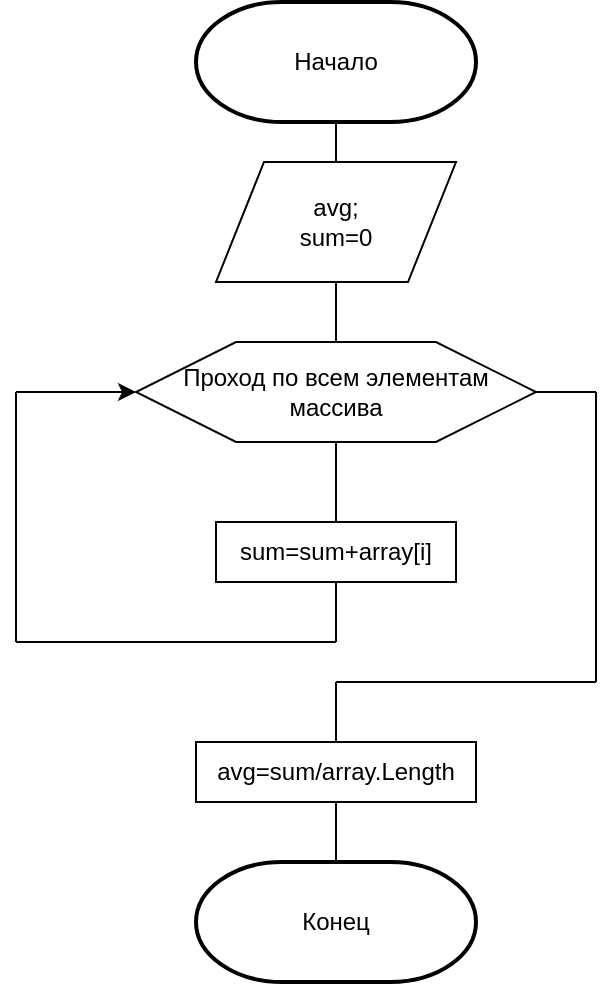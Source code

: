 <mxfile version="12.9.3" type="device"><diagram id="5ubVjGLrnI-uwKjDGdpY" name="Page-1"><mxGraphModel dx="782" dy="497" grid="1" gridSize="10" guides="1" tooltips="1" connect="1" arrows="1" fold="1" page="1" pageScale="1" pageWidth="827" pageHeight="1169" math="0" shadow="0"><root><mxCell id="0"/><mxCell id="1" parent="0"/><mxCell id="2EoCCBvj5bU2mxH1sbAP-1" value="Начало" style="strokeWidth=2;html=1;shape=mxgraph.flowchart.terminator;whiteSpace=wrap;" vertex="1" parent="1"><mxGeometry x="330" y="10" width="140" height="60" as="geometry"/></mxCell><mxCell id="2EoCCBvj5bU2mxH1sbAP-2" value="" style="endArrow=none;html=1;entryX=0.5;entryY=1;entryDx=0;entryDy=0;entryPerimeter=0;" edge="1" parent="1" target="2EoCCBvj5bU2mxH1sbAP-1"><mxGeometry width="50" height="50" relative="1" as="geometry"><mxPoint x="400" y="330" as="sourcePoint"/><mxPoint x="442" y="150" as="targetPoint"/></mxGeometry></mxCell><mxCell id="2EoCCBvj5bU2mxH1sbAP-3" value="Конец" style="strokeWidth=2;html=1;shape=mxgraph.flowchart.terminator;whiteSpace=wrap;" vertex="1" parent="1"><mxGeometry x="330" y="440.001" width="140" height="60" as="geometry"/></mxCell><mxCell id="2EoCCBvj5bU2mxH1sbAP-4" value="Проход по всем элементам массива" style="shape=hexagon;perimeter=hexagonPerimeter2;whiteSpace=wrap;html=1;" vertex="1" parent="1"><mxGeometry x="300" y="180" width="200" height="50" as="geometry"/></mxCell><mxCell id="2EoCCBvj5bU2mxH1sbAP-16" value="" style="endArrow=none;html=1;" edge="1" parent="1"><mxGeometry width="50" height="50" relative="1" as="geometry"><mxPoint x="240" y="330" as="sourcePoint"/><mxPoint x="400" y="330" as="targetPoint"/></mxGeometry></mxCell><mxCell id="2EoCCBvj5bU2mxH1sbAP-17" value="" style="endArrow=none;html=1;" edge="1" parent="1"><mxGeometry width="50" height="50" relative="1" as="geometry"><mxPoint x="240" y="205" as="sourcePoint"/><mxPoint x="240" y="330" as="targetPoint"/></mxGeometry></mxCell><mxCell id="2EoCCBvj5bU2mxH1sbAP-18" value="" style="endArrow=classic;html=1;entryX=0;entryY=0.5;entryDx=0;entryDy=0;" edge="1" parent="1" target="2EoCCBvj5bU2mxH1sbAP-4"><mxGeometry width="50" height="50" relative="1" as="geometry"><mxPoint x="240" y="205" as="sourcePoint"/><mxPoint x="260" y="210" as="targetPoint"/></mxGeometry></mxCell><mxCell id="2EoCCBvj5bU2mxH1sbAP-19" value="" style="endArrow=none;html=1;entryX=1;entryY=0.5;entryDx=0;entryDy=0;" edge="1" parent="1" target="2EoCCBvj5bU2mxH1sbAP-4"><mxGeometry width="50" height="50" relative="1" as="geometry"><mxPoint x="530" y="205" as="sourcePoint"/><mxPoint x="660" y="230" as="targetPoint"/></mxGeometry></mxCell><mxCell id="2EoCCBvj5bU2mxH1sbAP-20" value="" style="endArrow=none;html=1;" edge="1" parent="1"><mxGeometry width="50" height="50" relative="1" as="geometry"><mxPoint x="530" y="205" as="sourcePoint"/><mxPoint x="530" y="350" as="targetPoint"/></mxGeometry></mxCell><mxCell id="2EoCCBvj5bU2mxH1sbAP-21" value="" style="endArrow=none;html=1;" edge="1" parent="1"><mxGeometry width="50" height="50" relative="1" as="geometry"><mxPoint x="400" y="350" as="sourcePoint"/><mxPoint x="530" y="350" as="targetPoint"/></mxGeometry></mxCell><mxCell id="2EoCCBvj5bU2mxH1sbAP-22" value="" style="endArrow=none;html=1;exitX=0.5;exitY=0;exitDx=0;exitDy=0;exitPerimeter=0;" edge="1" parent="1" source="2EoCCBvj5bU2mxH1sbAP-25"><mxGeometry width="50" height="50" relative="1" as="geometry"><mxPoint x="340" y="420" as="sourcePoint"/><mxPoint x="400" y="350" as="targetPoint"/></mxGeometry></mxCell><mxCell id="2EoCCBvj5bU2mxH1sbAP-23" value="avg;&lt;br&gt;sum=0" style="shape=parallelogram;perimeter=parallelogramPerimeter;whiteSpace=wrap;html=1;" vertex="1" parent="1"><mxGeometry x="340" y="90" width="120" height="60" as="geometry"/></mxCell><mxCell id="2EoCCBvj5bU2mxH1sbAP-24" value="sum=sum+array[i]" style="rounded=0;whiteSpace=wrap;html=1;" vertex="1" parent="1"><mxGeometry x="340" y="270" width="120" height="30" as="geometry"/></mxCell><mxCell id="2EoCCBvj5bU2mxH1sbAP-25" value="avg=sum/array.Length" style="rounded=0;whiteSpace=wrap;html=1;" vertex="1" parent="1"><mxGeometry x="330" y="380" width="140" height="30" as="geometry"/></mxCell><mxCell id="2EoCCBvj5bU2mxH1sbAP-26" value="" style="endArrow=none;html=1;exitX=0.5;exitY=0;exitDx=0;exitDy=0;exitPerimeter=0;" edge="1" parent="1" source="2EoCCBvj5bU2mxH1sbAP-3" target="2EoCCBvj5bU2mxH1sbAP-25"><mxGeometry width="50" height="50" relative="1" as="geometry"><mxPoint x="400" y="440.001" as="sourcePoint"/><mxPoint x="400" y="350" as="targetPoint"/></mxGeometry></mxCell></root></mxGraphModel></diagram></mxfile>